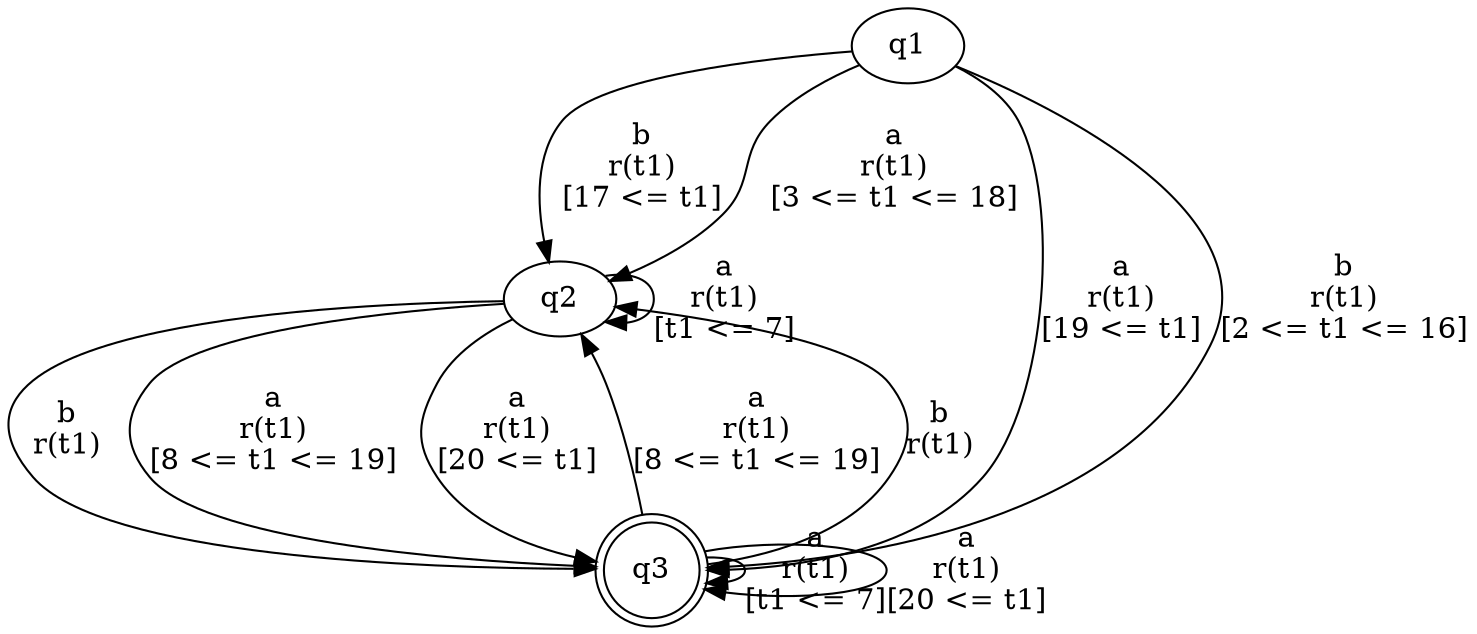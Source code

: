 digraph L {
	qq1[label=q1]
	qq2[label=q2]
	qq3[label=q3 shape=doublecircle]
	qq1 -> qq2[label="b\nr(t1)\n[17 <= t1]"]
	qq2 -> qq3[label="b\nr(t1)\n"]
	qq3 -> qq2[label="a\nr(t1)\n[8 <= t1 <= 19]"]
	qq3 -> qq3[label="a\nr(t1)\n[t1 <= 7]"]
	qq3 -> qq3[label="a\nr(t1)\n[20 <= t1]"]
	qq3 -> qq2[label="b\nr(t1)\n"]
	qq2 -> qq3[label="a\nr(t1)\n[8 <= t1 <= 19]"]
	qq2 -> qq3[label="a\nr(t1)\n[20 <= t1]"]
	qq2 -> qq2[label="a\nr(t1)\n[t1 <= 7]"]
	qq1 -> qq3[label="a\nr(t1)\n[19 <= t1]"]
	qq1 -> qq3[label="b\nr(t1)\n[2 <= t1 <= 16]"]
	qq1 -> qq2[label="a\nr(t1)\n[3 <= t1 <= 18]"]
}
